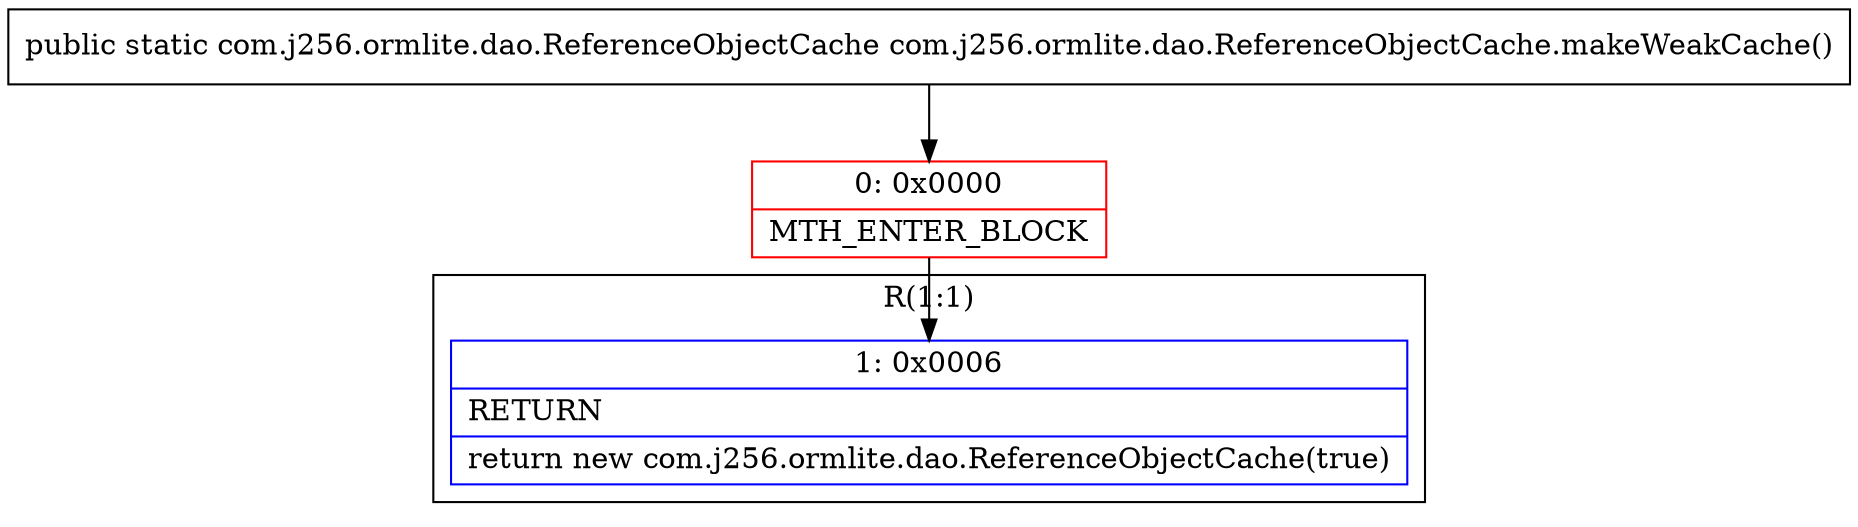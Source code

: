 digraph "CFG forcom.j256.ormlite.dao.ReferenceObjectCache.makeWeakCache()Lcom\/j256\/ormlite\/dao\/ReferenceObjectCache;" {
subgraph cluster_Region_360506207 {
label = "R(1:1)";
node [shape=record,color=blue];
Node_1 [shape=record,label="{1\:\ 0x0006|RETURN\l|return new com.j256.ormlite.dao.ReferenceObjectCache(true)\l}"];
}
Node_0 [shape=record,color=red,label="{0\:\ 0x0000|MTH_ENTER_BLOCK\l}"];
MethodNode[shape=record,label="{public static com.j256.ormlite.dao.ReferenceObjectCache com.j256.ormlite.dao.ReferenceObjectCache.makeWeakCache() }"];
MethodNode -> Node_0;
Node_0 -> Node_1;
}

